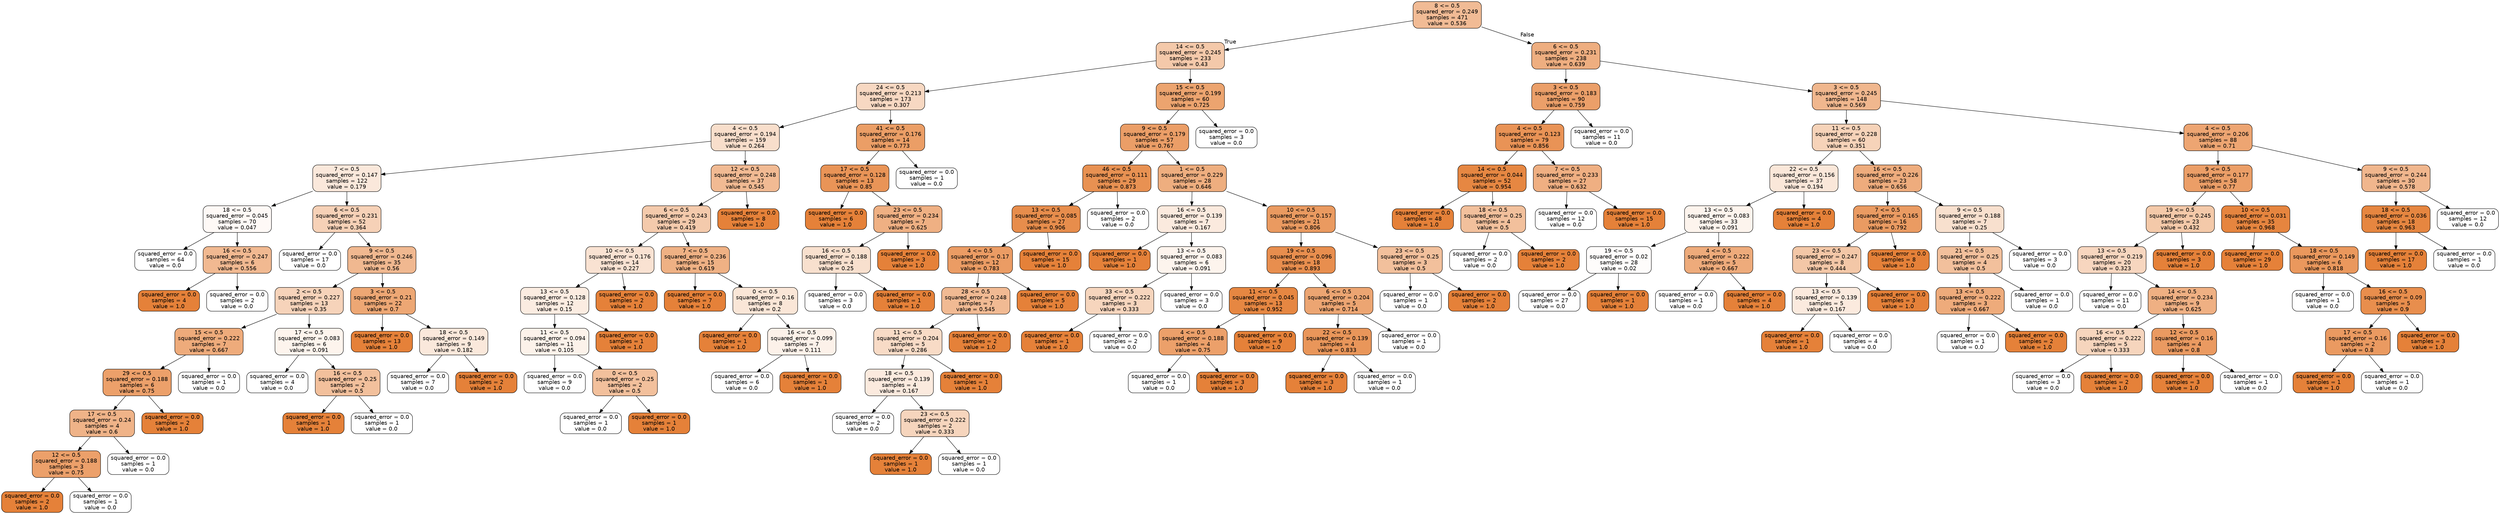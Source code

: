digraph Tree {
node [shape=box, style="filled, rounded", color="black", fontname="helvetica"] ;
edge [fontname="helvetica"] ;
0 [label="8 <= 0.5\nsquared_error = 0.249\nsamples = 471\nvalue = 0.536", fillcolor="#f1bb95"] ;
1 [label="14 <= 0.5\nsquared_error = 0.245\nsamples = 233\nvalue = 0.43", fillcolor="#f4c9aa"] ;
0 -> 1 [labeldistance=2.5, labelangle=45, headlabel="True"] ;
2 [label="24 <= 0.5\nsquared_error = 0.213\nsamples = 173\nvalue = 0.307", fillcolor="#f7d8c2"] ;
1 -> 2 ;
3 [label="4 <= 0.5\nsquared_error = 0.194\nsamples = 159\nvalue = 0.264", fillcolor="#f8decb"] ;
2 -> 3 ;
4 [label="7 <= 0.5\nsquared_error = 0.147\nsamples = 122\nvalue = 0.179", fillcolor="#fae8db"] ;
3 -> 4 ;
5 [label="18 <= 0.5\nsquared_error = 0.045\nsamples = 70\nvalue = 0.047", fillcolor="#fef9f6"] ;
4 -> 5 ;
6 [label="squared_error = 0.0\nsamples = 64\nvalue = 0.0", fillcolor="#ffffff"] ;
5 -> 6 ;
7 [label="16 <= 0.5\nsquared_error = 0.247\nsamples = 6\nvalue = 0.556", fillcolor="#f1b991"] ;
5 -> 7 ;
8 [label="squared_error = 0.0\nsamples = 4\nvalue = 1.0", fillcolor="#e58139"] ;
7 -> 8 ;
9 [label="squared_error = 0.0\nsamples = 2\nvalue = 0.0", fillcolor="#ffffff"] ;
7 -> 9 ;
10 [label="6 <= 0.5\nsquared_error = 0.231\nsamples = 52\nvalue = 0.364", fillcolor="#f6d1b7"] ;
4 -> 10 ;
11 [label="squared_error = 0.0\nsamples = 17\nvalue = 0.0", fillcolor="#ffffff"] ;
10 -> 11 ;
12 [label="9 <= 0.5\nsquared_error = 0.246\nsamples = 35\nvalue = 0.56", fillcolor="#f0b890"] ;
10 -> 12 ;
13 [label="2 <= 0.5\nsquared_error = 0.227\nsamples = 13\nvalue = 0.35", fillcolor="#f6d3ba"] ;
12 -> 13 ;
14 [label="15 <= 0.5\nsquared_error = 0.222\nsamples = 7\nvalue = 0.667", fillcolor="#eeab7b"] ;
13 -> 14 ;
15 [label="29 <= 0.5\nsquared_error = 0.188\nsamples = 6\nvalue = 0.75", fillcolor="#eca06a"] ;
14 -> 15 ;
16 [label="17 <= 0.5\nsquared_error = 0.24\nsamples = 4\nvalue = 0.6", fillcolor="#efb388"] ;
15 -> 16 ;
17 [label="12 <= 0.5\nsquared_error = 0.188\nsamples = 3\nvalue = 0.75", fillcolor="#eca06a"] ;
16 -> 17 ;
18 [label="squared_error = 0.0\nsamples = 2\nvalue = 1.0", fillcolor="#e58139"] ;
17 -> 18 ;
19 [label="squared_error = 0.0\nsamples = 1\nvalue = 0.0", fillcolor="#ffffff"] ;
17 -> 19 ;
20 [label="squared_error = 0.0\nsamples = 1\nvalue = 0.0", fillcolor="#ffffff"] ;
16 -> 20 ;
21 [label="squared_error = 0.0\nsamples = 2\nvalue = 1.0", fillcolor="#e58139"] ;
15 -> 21 ;
22 [label="squared_error = 0.0\nsamples = 1\nvalue = 0.0", fillcolor="#ffffff"] ;
14 -> 22 ;
23 [label="17 <= 0.5\nsquared_error = 0.083\nsamples = 6\nvalue = 0.091", fillcolor="#fdf4ed"] ;
13 -> 23 ;
24 [label="squared_error = 0.0\nsamples = 4\nvalue = 0.0", fillcolor="#ffffff"] ;
23 -> 24 ;
25 [label="16 <= 0.5\nsquared_error = 0.25\nsamples = 2\nvalue = 0.5", fillcolor="#f2c09c"] ;
23 -> 25 ;
26 [label="squared_error = 0.0\nsamples = 1\nvalue = 1.0", fillcolor="#e58139"] ;
25 -> 26 ;
27 [label="squared_error = 0.0\nsamples = 1\nvalue = 0.0", fillcolor="#ffffff"] ;
25 -> 27 ;
28 [label="3 <= 0.5\nsquared_error = 0.21\nsamples = 22\nvalue = 0.7", fillcolor="#eda774"] ;
12 -> 28 ;
29 [label="squared_error = 0.0\nsamples = 13\nvalue = 1.0", fillcolor="#e58139"] ;
28 -> 29 ;
30 [label="18 <= 0.5\nsquared_error = 0.149\nsamples = 9\nvalue = 0.182", fillcolor="#fae8db"] ;
28 -> 30 ;
31 [label="squared_error = 0.0\nsamples = 7\nvalue = 0.0", fillcolor="#ffffff"] ;
30 -> 31 ;
32 [label="squared_error = 0.0\nsamples = 2\nvalue = 1.0", fillcolor="#e58139"] ;
30 -> 32 ;
33 [label="12 <= 0.5\nsquared_error = 0.248\nsamples = 37\nvalue = 0.545", fillcolor="#f1ba93"] ;
3 -> 33 ;
34 [label="6 <= 0.5\nsquared_error = 0.243\nsamples = 29\nvalue = 0.419", fillcolor="#f4caac"] ;
33 -> 34 ;
35 [label="10 <= 0.5\nsquared_error = 0.176\nsamples = 14\nvalue = 0.227", fillcolor="#f9e2d2"] ;
34 -> 35 ;
36 [label="13 <= 0.5\nsquared_error = 0.128\nsamples = 12\nvalue = 0.15", fillcolor="#fbece1"] ;
35 -> 36 ;
37 [label="11 <= 0.5\nsquared_error = 0.094\nsamples = 11\nvalue = 0.105", fillcolor="#fcf2ea"] ;
36 -> 37 ;
38 [label="squared_error = 0.0\nsamples = 9\nvalue = 0.0", fillcolor="#ffffff"] ;
37 -> 38 ;
39 [label="0 <= 0.5\nsquared_error = 0.25\nsamples = 2\nvalue = 0.5", fillcolor="#f2c09c"] ;
37 -> 39 ;
40 [label="squared_error = 0.0\nsamples = 1\nvalue = 0.0", fillcolor="#ffffff"] ;
39 -> 40 ;
41 [label="squared_error = 0.0\nsamples = 1\nvalue = 1.0", fillcolor="#e58139"] ;
39 -> 41 ;
42 [label="squared_error = 0.0\nsamples = 1\nvalue = 1.0", fillcolor="#e58139"] ;
36 -> 42 ;
43 [label="squared_error = 0.0\nsamples = 2\nvalue = 1.0", fillcolor="#e58139"] ;
35 -> 43 ;
44 [label="7 <= 0.5\nsquared_error = 0.236\nsamples = 15\nvalue = 0.619", fillcolor="#efb184"] ;
34 -> 44 ;
45 [label="squared_error = 0.0\nsamples = 7\nvalue = 1.0", fillcolor="#e58139"] ;
44 -> 45 ;
46 [label="0 <= 0.5\nsquared_error = 0.16\nsamples = 8\nvalue = 0.2", fillcolor="#fae6d7"] ;
44 -> 46 ;
47 [label="squared_error = 0.0\nsamples = 1\nvalue = 1.0", fillcolor="#e58139"] ;
46 -> 47 ;
48 [label="16 <= 0.5\nsquared_error = 0.099\nsamples = 7\nvalue = 0.111", fillcolor="#fcf1e9"] ;
46 -> 48 ;
49 [label="squared_error = 0.0\nsamples = 6\nvalue = 0.0", fillcolor="#ffffff"] ;
48 -> 49 ;
50 [label="squared_error = 0.0\nsamples = 1\nvalue = 1.0", fillcolor="#e58139"] ;
48 -> 50 ;
51 [label="squared_error = 0.0\nsamples = 8\nvalue = 1.0", fillcolor="#e58139"] ;
33 -> 51 ;
52 [label="41 <= 0.5\nsquared_error = 0.176\nsamples = 14\nvalue = 0.773", fillcolor="#eb9e66"] ;
2 -> 52 ;
53 [label="17 <= 0.5\nsquared_error = 0.128\nsamples = 13\nvalue = 0.85", fillcolor="#e99457"] ;
52 -> 53 ;
54 [label="squared_error = 0.0\nsamples = 6\nvalue = 1.0", fillcolor="#e58139"] ;
53 -> 54 ;
55 [label="23 <= 0.5\nsquared_error = 0.234\nsamples = 7\nvalue = 0.625", fillcolor="#efb083"] ;
53 -> 55 ;
56 [label="16 <= 0.5\nsquared_error = 0.188\nsamples = 4\nvalue = 0.25", fillcolor="#f8e0ce"] ;
55 -> 56 ;
57 [label="squared_error = 0.0\nsamples = 3\nvalue = 0.0", fillcolor="#ffffff"] ;
56 -> 57 ;
58 [label="squared_error = 0.0\nsamples = 1\nvalue = 1.0", fillcolor="#e58139"] ;
56 -> 58 ;
59 [label="squared_error = 0.0\nsamples = 3\nvalue = 1.0", fillcolor="#e58139"] ;
55 -> 59 ;
60 [label="squared_error = 0.0\nsamples = 1\nvalue = 0.0", fillcolor="#ffffff"] ;
52 -> 60 ;
61 [label="15 <= 0.5\nsquared_error = 0.199\nsamples = 60\nvalue = 0.725", fillcolor="#eca46f"] ;
1 -> 61 ;
62 [label="9 <= 0.5\nsquared_error = 0.179\nsamples = 57\nvalue = 0.767", fillcolor="#eb9e67"] ;
61 -> 62 ;
63 [label="46 <= 0.5\nsquared_error = 0.111\nsamples = 29\nvalue = 0.873", fillcolor="#e89152"] ;
62 -> 63 ;
64 [label="13 <= 0.5\nsquared_error = 0.085\nsamples = 27\nvalue = 0.906", fillcolor="#e78d4c"] ;
63 -> 64 ;
65 [label="4 <= 0.5\nsquared_error = 0.17\nsamples = 12\nvalue = 0.783", fillcolor="#eb9c64"] ;
64 -> 65 ;
66 [label="28 <= 0.5\nsquared_error = 0.248\nsamples = 7\nvalue = 0.545", fillcolor="#f1ba93"] ;
65 -> 66 ;
67 [label="11 <= 0.5\nsquared_error = 0.204\nsamples = 5\nvalue = 0.286", fillcolor="#f8dbc6"] ;
66 -> 67 ;
68 [label="18 <= 0.5\nsquared_error = 0.139\nsamples = 4\nvalue = 0.167", fillcolor="#fbeade"] ;
67 -> 68 ;
69 [label="squared_error = 0.0\nsamples = 2\nvalue = 0.0", fillcolor="#ffffff"] ;
68 -> 69 ;
70 [label="23 <= 0.5\nsquared_error = 0.222\nsamples = 2\nvalue = 0.333", fillcolor="#f6d5bd"] ;
68 -> 70 ;
71 [label="squared_error = 0.0\nsamples = 1\nvalue = 1.0", fillcolor="#e58139"] ;
70 -> 71 ;
72 [label="squared_error = 0.0\nsamples = 1\nvalue = 0.0", fillcolor="#ffffff"] ;
70 -> 72 ;
73 [label="squared_error = 0.0\nsamples = 1\nvalue = 1.0", fillcolor="#e58139"] ;
67 -> 73 ;
74 [label="squared_error = 0.0\nsamples = 2\nvalue = 1.0", fillcolor="#e58139"] ;
66 -> 74 ;
75 [label="squared_error = 0.0\nsamples = 5\nvalue = 1.0", fillcolor="#e58139"] ;
65 -> 75 ;
76 [label="squared_error = 0.0\nsamples = 15\nvalue = 1.0", fillcolor="#e58139"] ;
64 -> 76 ;
77 [label="squared_error = 0.0\nsamples = 2\nvalue = 0.0", fillcolor="#ffffff"] ;
63 -> 77 ;
78 [label="1 <= 0.5\nsquared_error = 0.229\nsamples = 28\nvalue = 0.646", fillcolor="#eeae7f"] ;
62 -> 78 ;
79 [label="16 <= 0.5\nsquared_error = 0.139\nsamples = 7\nvalue = 0.167", fillcolor="#fbeade"] ;
78 -> 79 ;
80 [label="squared_error = 0.0\nsamples = 1\nvalue = 1.0", fillcolor="#e58139"] ;
79 -> 80 ;
81 [label="13 <= 0.5\nsquared_error = 0.083\nsamples = 6\nvalue = 0.091", fillcolor="#fdf4ed"] ;
79 -> 81 ;
82 [label="33 <= 0.5\nsquared_error = 0.222\nsamples = 3\nvalue = 0.333", fillcolor="#f6d5bd"] ;
81 -> 82 ;
83 [label="squared_error = 0.0\nsamples = 1\nvalue = 1.0", fillcolor="#e58139"] ;
82 -> 83 ;
84 [label="squared_error = 0.0\nsamples = 2\nvalue = 0.0", fillcolor="#ffffff"] ;
82 -> 84 ;
85 [label="squared_error = 0.0\nsamples = 3\nvalue = 0.0", fillcolor="#ffffff"] ;
81 -> 85 ;
86 [label="10 <= 0.5\nsquared_error = 0.157\nsamples = 21\nvalue = 0.806", fillcolor="#ea9a60"] ;
78 -> 86 ;
87 [label="19 <= 0.5\nsquared_error = 0.096\nsamples = 18\nvalue = 0.893", fillcolor="#e88e4e"] ;
86 -> 87 ;
88 [label="11 <= 0.5\nsquared_error = 0.045\nsamples = 13\nvalue = 0.952", fillcolor="#e68742"] ;
87 -> 88 ;
89 [label="4 <= 0.5\nsquared_error = 0.188\nsamples = 4\nvalue = 0.75", fillcolor="#eca06a"] ;
88 -> 89 ;
90 [label="squared_error = 0.0\nsamples = 1\nvalue = 0.0", fillcolor="#ffffff"] ;
89 -> 90 ;
91 [label="squared_error = 0.0\nsamples = 3\nvalue = 1.0", fillcolor="#e58139"] ;
89 -> 91 ;
92 [label="squared_error = 0.0\nsamples = 9\nvalue = 1.0", fillcolor="#e58139"] ;
88 -> 92 ;
93 [label="6 <= 0.5\nsquared_error = 0.204\nsamples = 5\nvalue = 0.714", fillcolor="#eca572"] ;
87 -> 93 ;
94 [label="22 <= 0.5\nsquared_error = 0.139\nsamples = 4\nvalue = 0.833", fillcolor="#e9965a"] ;
93 -> 94 ;
95 [label="squared_error = 0.0\nsamples = 3\nvalue = 1.0", fillcolor="#e58139"] ;
94 -> 95 ;
96 [label="squared_error = 0.0\nsamples = 1\nvalue = 0.0", fillcolor="#ffffff"] ;
94 -> 96 ;
97 [label="squared_error = 0.0\nsamples = 1\nvalue = 0.0", fillcolor="#ffffff"] ;
93 -> 97 ;
98 [label="23 <= 0.5\nsquared_error = 0.25\nsamples = 3\nvalue = 0.5", fillcolor="#f2c09c"] ;
86 -> 98 ;
99 [label="squared_error = 0.0\nsamples = 1\nvalue = 0.0", fillcolor="#ffffff"] ;
98 -> 99 ;
100 [label="squared_error = 0.0\nsamples = 2\nvalue = 1.0", fillcolor="#e58139"] ;
98 -> 100 ;
101 [label="squared_error = 0.0\nsamples = 3\nvalue = 0.0", fillcolor="#ffffff"] ;
61 -> 101 ;
102 [label="6 <= 0.5\nsquared_error = 0.231\nsamples = 238\nvalue = 0.639", fillcolor="#eeae80"] ;
0 -> 102 [labeldistance=2.5, labelangle=-45, headlabel="False"] ;
103 [label="3 <= 0.5\nsquared_error = 0.183\nsamples = 90\nvalue = 0.759", fillcolor="#eb9f69"] ;
102 -> 103 ;
104 [label="4 <= 0.5\nsquared_error = 0.123\nsamples = 79\nvalue = 0.856", fillcolor="#e99356"] ;
103 -> 104 ;
105 [label="14 <= 0.5\nsquared_error = 0.044\nsamples = 52\nvalue = 0.954", fillcolor="#e68742"] ;
104 -> 105 ;
106 [label="squared_error = 0.0\nsamples = 48\nvalue = 1.0", fillcolor="#e58139"] ;
105 -> 106 ;
107 [label="18 <= 0.5\nsquared_error = 0.25\nsamples = 4\nvalue = 0.5", fillcolor="#f2c09c"] ;
105 -> 107 ;
108 [label="squared_error = 0.0\nsamples = 2\nvalue = 0.0", fillcolor="#ffffff"] ;
107 -> 108 ;
109 [label="squared_error = 0.0\nsamples = 2\nvalue = 1.0", fillcolor="#e58139"] ;
107 -> 109 ;
110 [label="7 <= 0.5\nsquared_error = 0.233\nsamples = 27\nvalue = 0.632", fillcolor="#efaf82"] ;
104 -> 110 ;
111 [label="squared_error = 0.0\nsamples = 12\nvalue = 0.0", fillcolor="#ffffff"] ;
110 -> 111 ;
112 [label="squared_error = 0.0\nsamples = 15\nvalue = 1.0", fillcolor="#e58139"] ;
110 -> 112 ;
113 [label="squared_error = 0.0\nsamples = 11\nvalue = 0.0", fillcolor="#ffffff"] ;
103 -> 113 ;
114 [label="3 <= 0.5\nsquared_error = 0.245\nsamples = 148\nvalue = 0.569", fillcolor="#f0b78e"] ;
102 -> 114 ;
115 [label="11 <= 0.5\nsquared_error = 0.228\nsamples = 60\nvalue = 0.351", fillcolor="#f6d3b9"] ;
114 -> 115 ;
116 [label="22 <= 0.5\nsquared_error = 0.156\nsamples = 37\nvalue = 0.194", fillcolor="#fae7d9"] ;
115 -> 116 ;
117 [label="13 <= 0.5\nsquared_error = 0.083\nsamples = 33\nvalue = 0.091", fillcolor="#fdf4ed"] ;
116 -> 117 ;
118 [label="19 <= 0.5\nsquared_error = 0.02\nsamples = 28\nvalue = 0.02", fillcolor="#fefcfb"] ;
117 -> 118 ;
119 [label="squared_error = 0.0\nsamples = 27\nvalue = 0.0", fillcolor="#ffffff"] ;
118 -> 119 ;
120 [label="squared_error = 0.0\nsamples = 1\nvalue = 1.0", fillcolor="#e58139"] ;
118 -> 120 ;
121 [label="4 <= 0.5\nsquared_error = 0.222\nsamples = 5\nvalue = 0.667", fillcolor="#eeab7b"] ;
117 -> 121 ;
122 [label="squared_error = 0.0\nsamples = 1\nvalue = 0.0", fillcolor="#ffffff"] ;
121 -> 122 ;
123 [label="squared_error = 0.0\nsamples = 4\nvalue = 1.0", fillcolor="#e58139"] ;
121 -> 123 ;
124 [label="squared_error = 0.0\nsamples = 4\nvalue = 1.0", fillcolor="#e58139"] ;
116 -> 124 ;
125 [label="16 <= 0.5\nsquared_error = 0.226\nsamples = 23\nvalue = 0.656", fillcolor="#eeac7d"] ;
115 -> 125 ;
126 [label="7 <= 0.5\nsquared_error = 0.165\nsamples = 16\nvalue = 0.792", fillcolor="#ea9b62"] ;
125 -> 126 ;
127 [label="23 <= 0.5\nsquared_error = 0.247\nsamples = 8\nvalue = 0.444", fillcolor="#f3c7a7"] ;
126 -> 127 ;
128 [label="13 <= 0.5\nsquared_error = 0.139\nsamples = 5\nvalue = 0.167", fillcolor="#fbeade"] ;
127 -> 128 ;
129 [label="squared_error = 0.0\nsamples = 1\nvalue = 1.0", fillcolor="#e58139"] ;
128 -> 129 ;
130 [label="squared_error = 0.0\nsamples = 4\nvalue = 0.0", fillcolor="#ffffff"] ;
128 -> 130 ;
131 [label="squared_error = 0.0\nsamples = 3\nvalue = 1.0", fillcolor="#e58139"] ;
127 -> 131 ;
132 [label="squared_error = 0.0\nsamples = 8\nvalue = 1.0", fillcolor="#e58139"] ;
126 -> 132 ;
133 [label="9 <= 0.5\nsquared_error = 0.188\nsamples = 7\nvalue = 0.25", fillcolor="#f8e0ce"] ;
125 -> 133 ;
134 [label="21 <= 0.5\nsquared_error = 0.25\nsamples = 4\nvalue = 0.5", fillcolor="#f2c09c"] ;
133 -> 134 ;
135 [label="13 <= 0.5\nsquared_error = 0.222\nsamples = 3\nvalue = 0.667", fillcolor="#eeab7b"] ;
134 -> 135 ;
136 [label="squared_error = 0.0\nsamples = 1\nvalue = 0.0", fillcolor="#ffffff"] ;
135 -> 136 ;
137 [label="squared_error = 0.0\nsamples = 2\nvalue = 1.0", fillcolor="#e58139"] ;
135 -> 137 ;
138 [label="squared_error = 0.0\nsamples = 1\nvalue = 0.0", fillcolor="#ffffff"] ;
134 -> 138 ;
139 [label="squared_error = 0.0\nsamples = 3\nvalue = 0.0", fillcolor="#ffffff"] ;
133 -> 139 ;
140 [label="4 <= 0.5\nsquared_error = 0.206\nsamples = 88\nvalue = 0.71", fillcolor="#eda572"] ;
114 -> 140 ;
141 [label="9 <= 0.5\nsquared_error = 0.177\nsamples = 58\nvalue = 0.77", fillcolor="#eb9e67"] ;
140 -> 141 ;
142 [label="19 <= 0.5\nsquared_error = 0.245\nsamples = 23\nvalue = 0.432", fillcolor="#f4c9a9"] ;
141 -> 142 ;
143 [label="13 <= 0.5\nsquared_error = 0.219\nsamples = 20\nvalue = 0.323", fillcolor="#f7d6bf"] ;
142 -> 143 ;
144 [label="squared_error = 0.0\nsamples = 11\nvalue = 0.0", fillcolor="#ffffff"] ;
143 -> 144 ;
145 [label="14 <= 0.5\nsquared_error = 0.234\nsamples = 9\nvalue = 0.625", fillcolor="#efb083"] ;
143 -> 145 ;
146 [label="16 <= 0.5\nsquared_error = 0.222\nsamples = 5\nvalue = 0.333", fillcolor="#f6d5bd"] ;
145 -> 146 ;
147 [label="squared_error = 0.0\nsamples = 3\nvalue = 0.0", fillcolor="#ffffff"] ;
146 -> 147 ;
148 [label="squared_error = 0.0\nsamples = 2\nvalue = 1.0", fillcolor="#e58139"] ;
146 -> 148 ;
149 [label="12 <= 0.5\nsquared_error = 0.16\nsamples = 4\nvalue = 0.8", fillcolor="#ea9a61"] ;
145 -> 149 ;
150 [label="squared_error = 0.0\nsamples = 3\nvalue = 1.0", fillcolor="#e58139"] ;
149 -> 150 ;
151 [label="squared_error = 0.0\nsamples = 1\nvalue = 0.0", fillcolor="#ffffff"] ;
149 -> 151 ;
152 [label="squared_error = 0.0\nsamples = 3\nvalue = 1.0", fillcolor="#e58139"] ;
142 -> 152 ;
153 [label="10 <= 0.5\nsquared_error = 0.031\nsamples = 35\nvalue = 0.968", fillcolor="#e6853f"] ;
141 -> 153 ;
154 [label="squared_error = 0.0\nsamples = 29\nvalue = 1.0", fillcolor="#e58139"] ;
153 -> 154 ;
155 [label="18 <= 0.5\nsquared_error = 0.149\nsamples = 6\nvalue = 0.818", fillcolor="#ea985d"] ;
153 -> 155 ;
156 [label="squared_error = 0.0\nsamples = 1\nvalue = 0.0", fillcolor="#ffffff"] ;
155 -> 156 ;
157 [label="16 <= 0.5\nsquared_error = 0.09\nsamples = 5\nvalue = 0.9", fillcolor="#e88e4d"] ;
155 -> 157 ;
158 [label="17 <= 0.5\nsquared_error = 0.16\nsamples = 2\nvalue = 0.8", fillcolor="#ea9a61"] ;
157 -> 158 ;
159 [label="squared_error = 0.0\nsamples = 1\nvalue = 1.0", fillcolor="#e58139"] ;
158 -> 159 ;
160 [label="squared_error = 0.0\nsamples = 1\nvalue = 0.0", fillcolor="#ffffff"] ;
158 -> 160 ;
161 [label="squared_error = 0.0\nsamples = 3\nvalue = 1.0", fillcolor="#e58139"] ;
157 -> 161 ;
162 [label="9 <= 0.5\nsquared_error = 0.244\nsamples = 30\nvalue = 0.578", fillcolor="#f0b68d"] ;
140 -> 162 ;
163 [label="18 <= 0.5\nsquared_error = 0.036\nsamples = 18\nvalue = 0.963", fillcolor="#e68640"] ;
162 -> 163 ;
164 [label="squared_error = 0.0\nsamples = 17\nvalue = 1.0", fillcolor="#e58139"] ;
163 -> 164 ;
165 [label="squared_error = 0.0\nsamples = 1\nvalue = 0.0", fillcolor="#ffffff"] ;
163 -> 165 ;
166 [label="squared_error = 0.0\nsamples = 12\nvalue = 0.0", fillcolor="#ffffff"] ;
162 -> 166 ;
}
